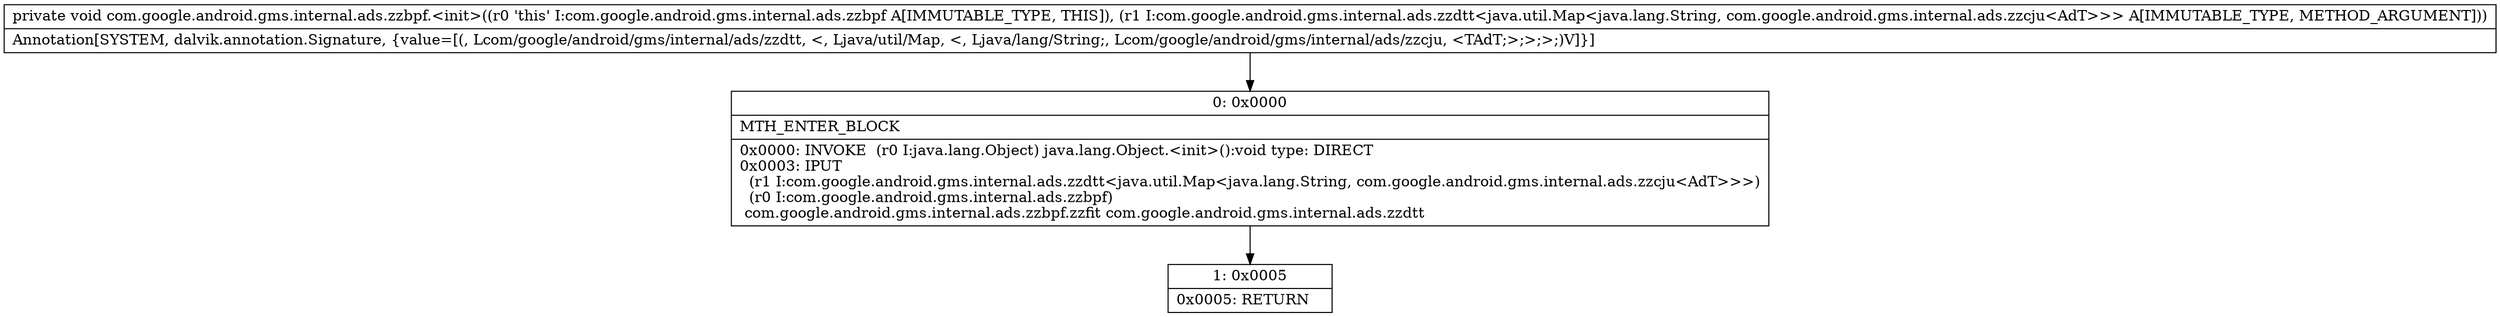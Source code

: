 digraph "CFG forcom.google.android.gms.internal.ads.zzbpf.\<init\>(Lcom\/google\/android\/gms\/internal\/ads\/zzdtt;)V" {
Node_0 [shape=record,label="{0\:\ 0x0000|MTH_ENTER_BLOCK\l|0x0000: INVOKE  (r0 I:java.lang.Object) java.lang.Object.\<init\>():void type: DIRECT \l0x0003: IPUT  \l  (r1 I:com.google.android.gms.internal.ads.zzdtt\<java.util.Map\<java.lang.String, com.google.android.gms.internal.ads.zzcju\<AdT\>\>\>)\l  (r0 I:com.google.android.gms.internal.ads.zzbpf)\l com.google.android.gms.internal.ads.zzbpf.zzfit com.google.android.gms.internal.ads.zzdtt \l}"];
Node_1 [shape=record,label="{1\:\ 0x0005|0x0005: RETURN   \l}"];
MethodNode[shape=record,label="{private void com.google.android.gms.internal.ads.zzbpf.\<init\>((r0 'this' I:com.google.android.gms.internal.ads.zzbpf A[IMMUTABLE_TYPE, THIS]), (r1 I:com.google.android.gms.internal.ads.zzdtt\<java.util.Map\<java.lang.String, com.google.android.gms.internal.ads.zzcju\<AdT\>\>\> A[IMMUTABLE_TYPE, METHOD_ARGUMENT]))  | Annotation[SYSTEM, dalvik.annotation.Signature, \{value=[(, Lcom\/google\/android\/gms\/internal\/ads\/zzdtt, \<, Ljava\/util\/Map, \<, Ljava\/lang\/String;, Lcom\/google\/android\/gms\/internal\/ads\/zzcju, \<TAdT;\>;\>;\>;)V]\}]\l}"];
MethodNode -> Node_0;
Node_0 -> Node_1;
}

